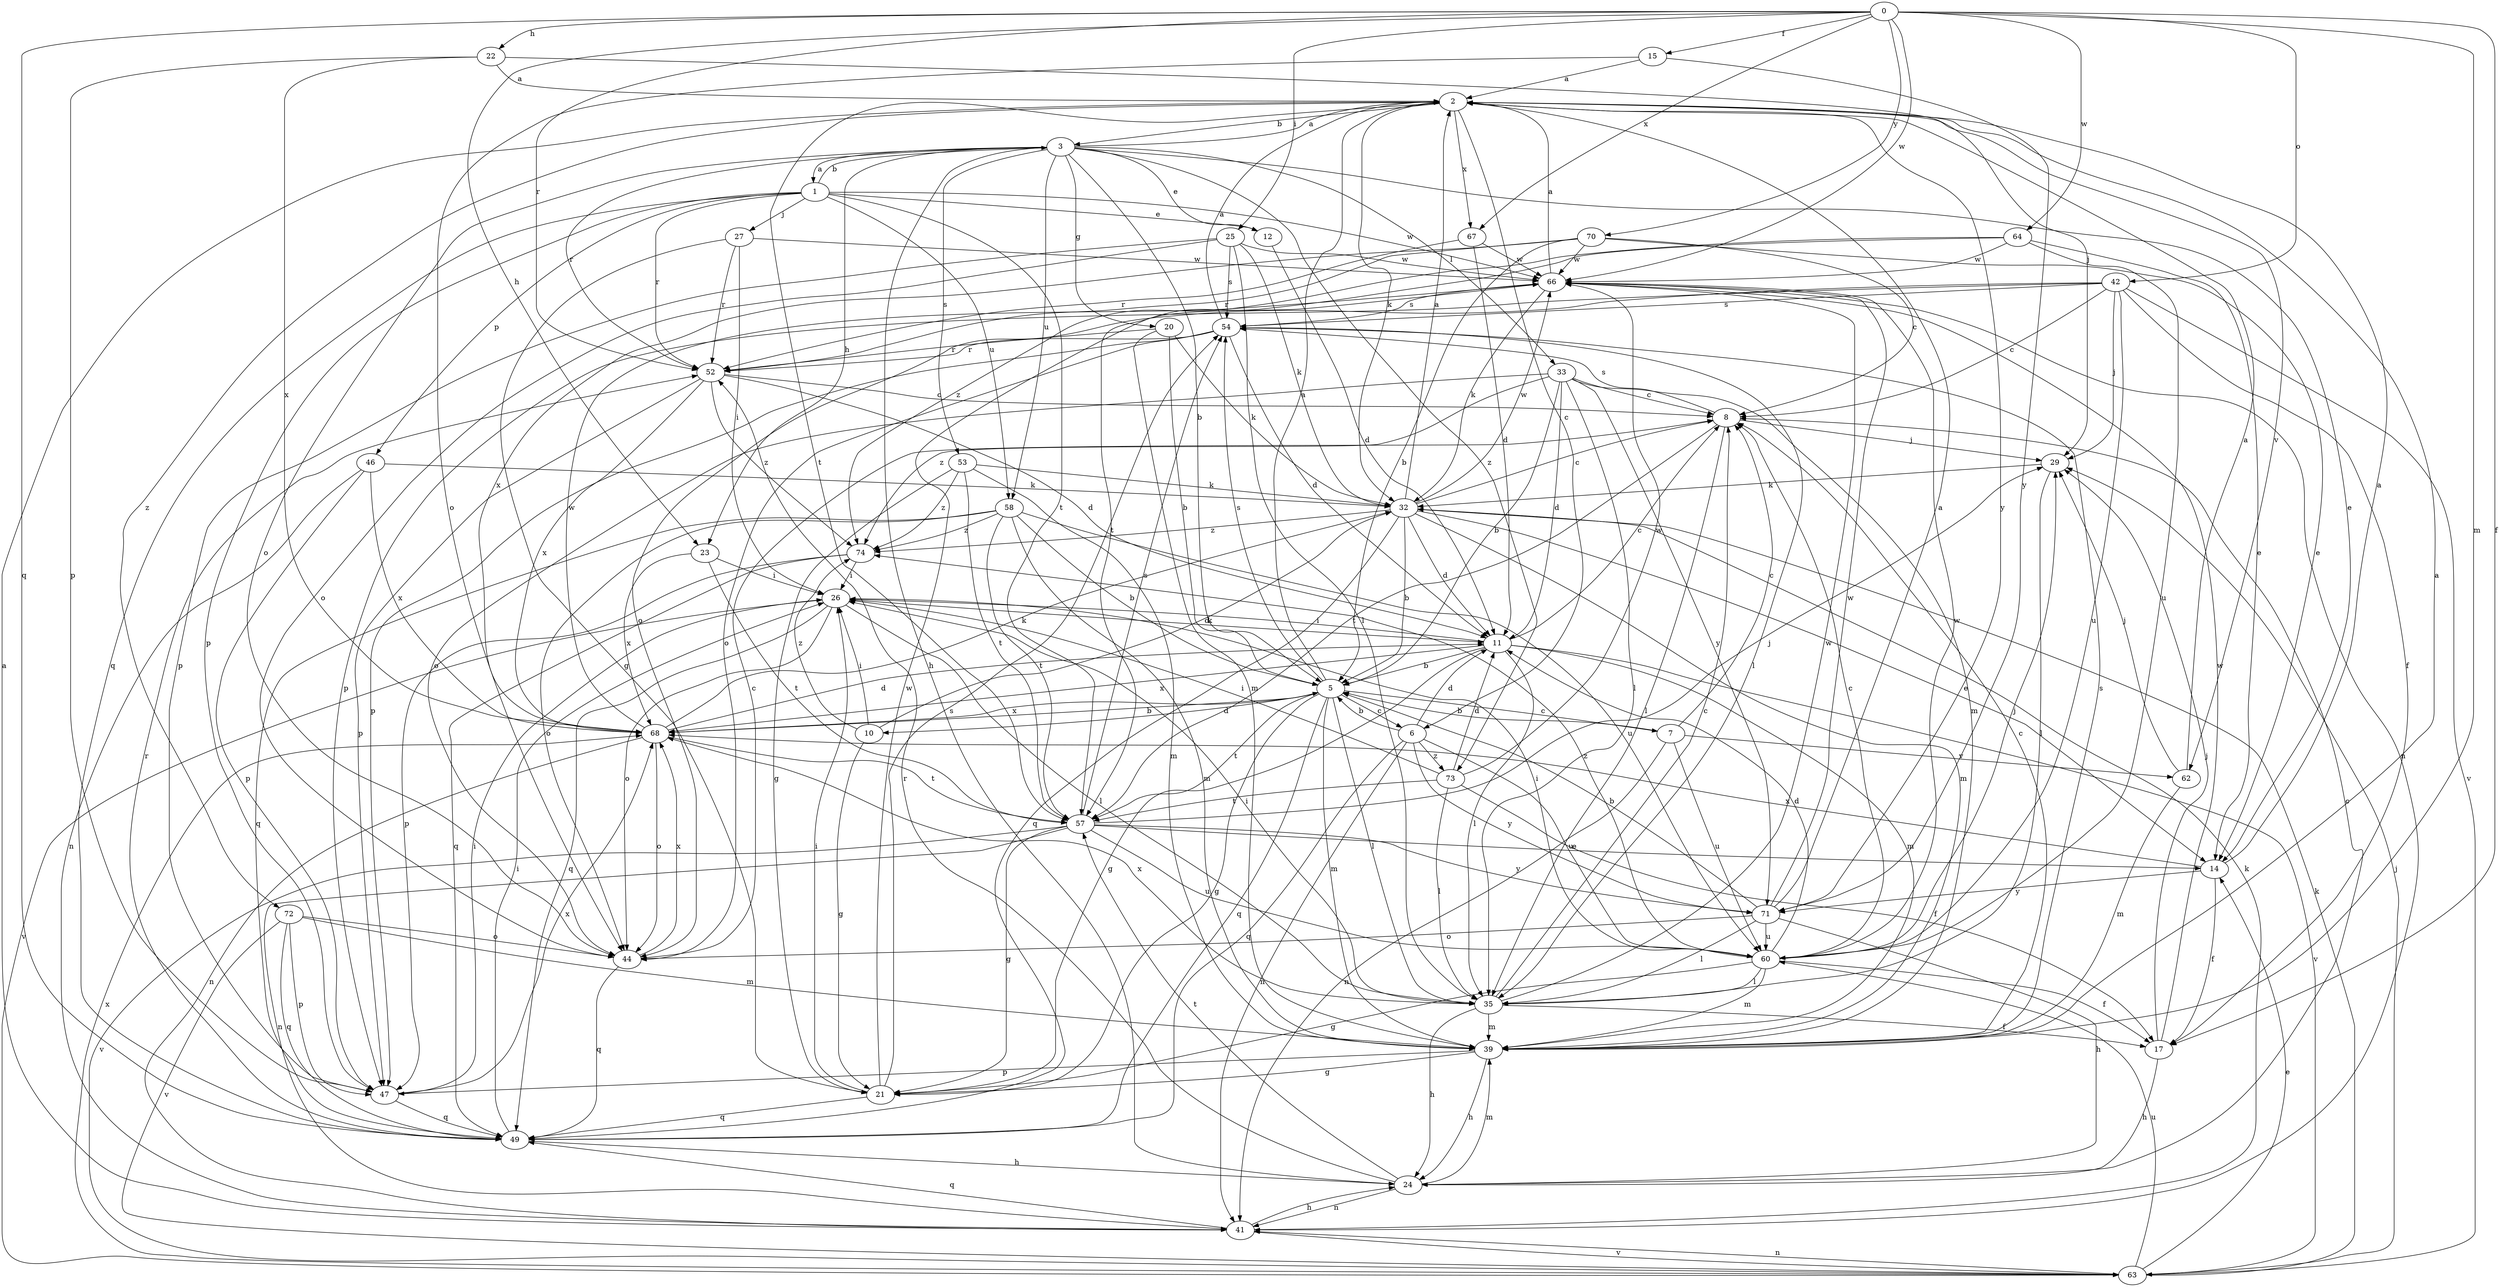 strict digraph  {
0;
1;
2;
3;
5;
6;
7;
8;
10;
11;
12;
14;
15;
17;
20;
21;
22;
23;
24;
25;
26;
27;
29;
32;
33;
35;
39;
41;
42;
44;
46;
47;
49;
52;
53;
54;
57;
58;
60;
62;
63;
64;
66;
67;
68;
70;
71;
72;
73;
74;
0 -> 15  [label=f];
0 -> 17  [label=f];
0 -> 22  [label=h];
0 -> 23  [label=h];
0 -> 25  [label=i];
0 -> 39  [label=m];
0 -> 42  [label=o];
0 -> 49  [label=q];
0 -> 52  [label=r];
0 -> 64  [label=w];
0 -> 66  [label=w];
0 -> 67  [label=x];
0 -> 70  [label=y];
1 -> 3  [label=b];
1 -> 12  [label=e];
1 -> 27  [label=j];
1 -> 46  [label=p];
1 -> 47  [label=p];
1 -> 49  [label=q];
1 -> 52  [label=r];
1 -> 57  [label=t];
1 -> 58  [label=u];
1 -> 66  [label=w];
2 -> 3  [label=b];
2 -> 6  [label=c];
2 -> 32  [label=k];
2 -> 57  [label=t];
2 -> 62  [label=v];
2 -> 67  [label=x];
2 -> 71  [label=y];
2 -> 72  [label=z];
3 -> 1  [label=a];
3 -> 2  [label=a];
3 -> 5  [label=b];
3 -> 12  [label=e];
3 -> 14  [label=e];
3 -> 20  [label=g];
3 -> 23  [label=h];
3 -> 24  [label=h];
3 -> 33  [label=l];
3 -> 44  [label=o];
3 -> 52  [label=r];
3 -> 53  [label=s];
3 -> 58  [label=u];
3 -> 73  [label=z];
5 -> 2  [label=a];
5 -> 6  [label=c];
5 -> 7  [label=c];
5 -> 10  [label=d];
5 -> 21  [label=g];
5 -> 35  [label=l];
5 -> 39  [label=m];
5 -> 49  [label=q];
5 -> 54  [label=s];
5 -> 57  [label=t];
5 -> 68  [label=x];
6 -> 5  [label=b];
6 -> 11  [label=d];
6 -> 41  [label=n];
6 -> 49  [label=q];
6 -> 60  [label=u];
6 -> 71  [label=y];
6 -> 73  [label=z];
7 -> 5  [label=b];
7 -> 8  [label=c];
7 -> 41  [label=n];
7 -> 60  [label=u];
7 -> 62  [label=v];
8 -> 29  [label=j];
8 -> 35  [label=l];
8 -> 54  [label=s];
8 -> 57  [label=t];
10 -> 21  [label=g];
10 -> 26  [label=i];
10 -> 32  [label=k];
10 -> 74  [label=z];
11 -> 5  [label=b];
11 -> 8  [label=c];
11 -> 21  [label=g];
11 -> 26  [label=i];
11 -> 35  [label=l];
11 -> 39  [label=m];
11 -> 63  [label=v];
11 -> 68  [label=x];
12 -> 11  [label=d];
14 -> 2  [label=a];
14 -> 17  [label=f];
14 -> 68  [label=x];
14 -> 71  [label=y];
15 -> 2  [label=a];
15 -> 44  [label=o];
15 -> 71  [label=y];
17 -> 24  [label=h];
17 -> 29  [label=j];
17 -> 66  [label=w];
20 -> 5  [label=b];
20 -> 32  [label=k];
20 -> 39  [label=m];
20 -> 52  [label=r];
21 -> 26  [label=i];
21 -> 49  [label=q];
21 -> 54  [label=s];
21 -> 66  [label=w];
22 -> 2  [label=a];
22 -> 29  [label=j];
22 -> 47  [label=p];
22 -> 68  [label=x];
23 -> 26  [label=i];
23 -> 57  [label=t];
23 -> 68  [label=x];
24 -> 8  [label=c];
24 -> 39  [label=m];
24 -> 41  [label=n];
24 -> 52  [label=r];
24 -> 57  [label=t];
25 -> 32  [label=k];
25 -> 35  [label=l];
25 -> 44  [label=o];
25 -> 47  [label=p];
25 -> 54  [label=s];
25 -> 66  [label=w];
26 -> 11  [label=d];
26 -> 35  [label=l];
26 -> 44  [label=o];
26 -> 49  [label=q];
26 -> 63  [label=v];
27 -> 21  [label=g];
27 -> 26  [label=i];
27 -> 52  [label=r];
27 -> 66  [label=w];
29 -> 32  [label=k];
29 -> 35  [label=l];
32 -> 2  [label=a];
32 -> 5  [label=b];
32 -> 8  [label=c];
32 -> 11  [label=d];
32 -> 14  [label=e];
32 -> 39  [label=m];
32 -> 49  [label=q];
32 -> 66  [label=w];
32 -> 74  [label=z];
33 -> 5  [label=b];
33 -> 8  [label=c];
33 -> 11  [label=d];
33 -> 35  [label=l];
33 -> 39  [label=m];
33 -> 44  [label=o];
33 -> 71  [label=y];
33 -> 74  [label=z];
35 -> 8  [label=c];
35 -> 17  [label=f];
35 -> 24  [label=h];
35 -> 26  [label=i];
35 -> 39  [label=m];
35 -> 66  [label=w];
35 -> 68  [label=x];
39 -> 2  [label=a];
39 -> 8  [label=c];
39 -> 21  [label=g];
39 -> 24  [label=h];
39 -> 47  [label=p];
39 -> 54  [label=s];
41 -> 2  [label=a];
41 -> 24  [label=h];
41 -> 32  [label=k];
41 -> 49  [label=q];
41 -> 63  [label=v];
42 -> 8  [label=c];
42 -> 17  [label=f];
42 -> 29  [label=j];
42 -> 44  [label=o];
42 -> 47  [label=p];
42 -> 54  [label=s];
42 -> 60  [label=u];
42 -> 63  [label=v];
44 -> 8  [label=c];
44 -> 49  [label=q];
44 -> 68  [label=x];
46 -> 32  [label=k];
46 -> 41  [label=n];
46 -> 47  [label=p];
46 -> 68  [label=x];
47 -> 26  [label=i];
47 -> 49  [label=q];
47 -> 68  [label=x];
49 -> 24  [label=h];
49 -> 26  [label=i];
49 -> 52  [label=r];
52 -> 8  [label=c];
52 -> 11  [label=d];
52 -> 47  [label=p];
52 -> 68  [label=x];
52 -> 74  [label=z];
53 -> 21  [label=g];
53 -> 32  [label=k];
53 -> 39  [label=m];
53 -> 57  [label=t];
53 -> 74  [label=z];
54 -> 2  [label=a];
54 -> 11  [label=d];
54 -> 35  [label=l];
54 -> 44  [label=o];
54 -> 47  [label=p];
54 -> 52  [label=r];
57 -> 14  [label=e];
57 -> 21  [label=g];
57 -> 29  [label=j];
57 -> 41  [label=n];
57 -> 54  [label=s];
57 -> 60  [label=u];
57 -> 63  [label=v];
57 -> 71  [label=y];
58 -> 5  [label=b];
58 -> 39  [label=m];
58 -> 44  [label=o];
58 -> 49  [label=q];
58 -> 57  [label=t];
58 -> 60  [label=u];
58 -> 74  [label=z];
60 -> 8  [label=c];
60 -> 11  [label=d];
60 -> 17  [label=f];
60 -> 21  [label=g];
60 -> 26  [label=i];
60 -> 29  [label=j];
60 -> 35  [label=l];
60 -> 39  [label=m];
60 -> 66  [label=w];
60 -> 74  [label=z];
62 -> 2  [label=a];
62 -> 29  [label=j];
62 -> 39  [label=m];
63 -> 14  [label=e];
63 -> 29  [label=j];
63 -> 32  [label=k];
63 -> 41  [label=n];
63 -> 60  [label=u];
63 -> 68  [label=x];
64 -> 14  [label=e];
64 -> 57  [label=t];
64 -> 60  [label=u];
64 -> 66  [label=w];
64 -> 74  [label=z];
66 -> 2  [label=a];
66 -> 32  [label=k];
66 -> 41  [label=n];
66 -> 54  [label=s];
67 -> 11  [label=d];
67 -> 52  [label=r];
67 -> 66  [label=w];
68 -> 5  [label=b];
68 -> 11  [label=d];
68 -> 32  [label=k];
68 -> 41  [label=n];
68 -> 44  [label=o];
68 -> 57  [label=t];
68 -> 66  [label=w];
70 -> 5  [label=b];
70 -> 8  [label=c];
70 -> 14  [label=e];
70 -> 52  [label=r];
70 -> 66  [label=w];
70 -> 68  [label=x];
71 -> 2  [label=a];
71 -> 5  [label=b];
71 -> 24  [label=h];
71 -> 35  [label=l];
71 -> 44  [label=o];
71 -> 60  [label=u];
71 -> 66  [label=w];
72 -> 39  [label=m];
72 -> 44  [label=o];
72 -> 47  [label=p];
72 -> 49  [label=q];
72 -> 63  [label=v];
73 -> 11  [label=d];
73 -> 17  [label=f];
73 -> 26  [label=i];
73 -> 35  [label=l];
73 -> 57  [label=t];
73 -> 66  [label=w];
74 -> 26  [label=i];
74 -> 47  [label=p];
74 -> 49  [label=q];
}
